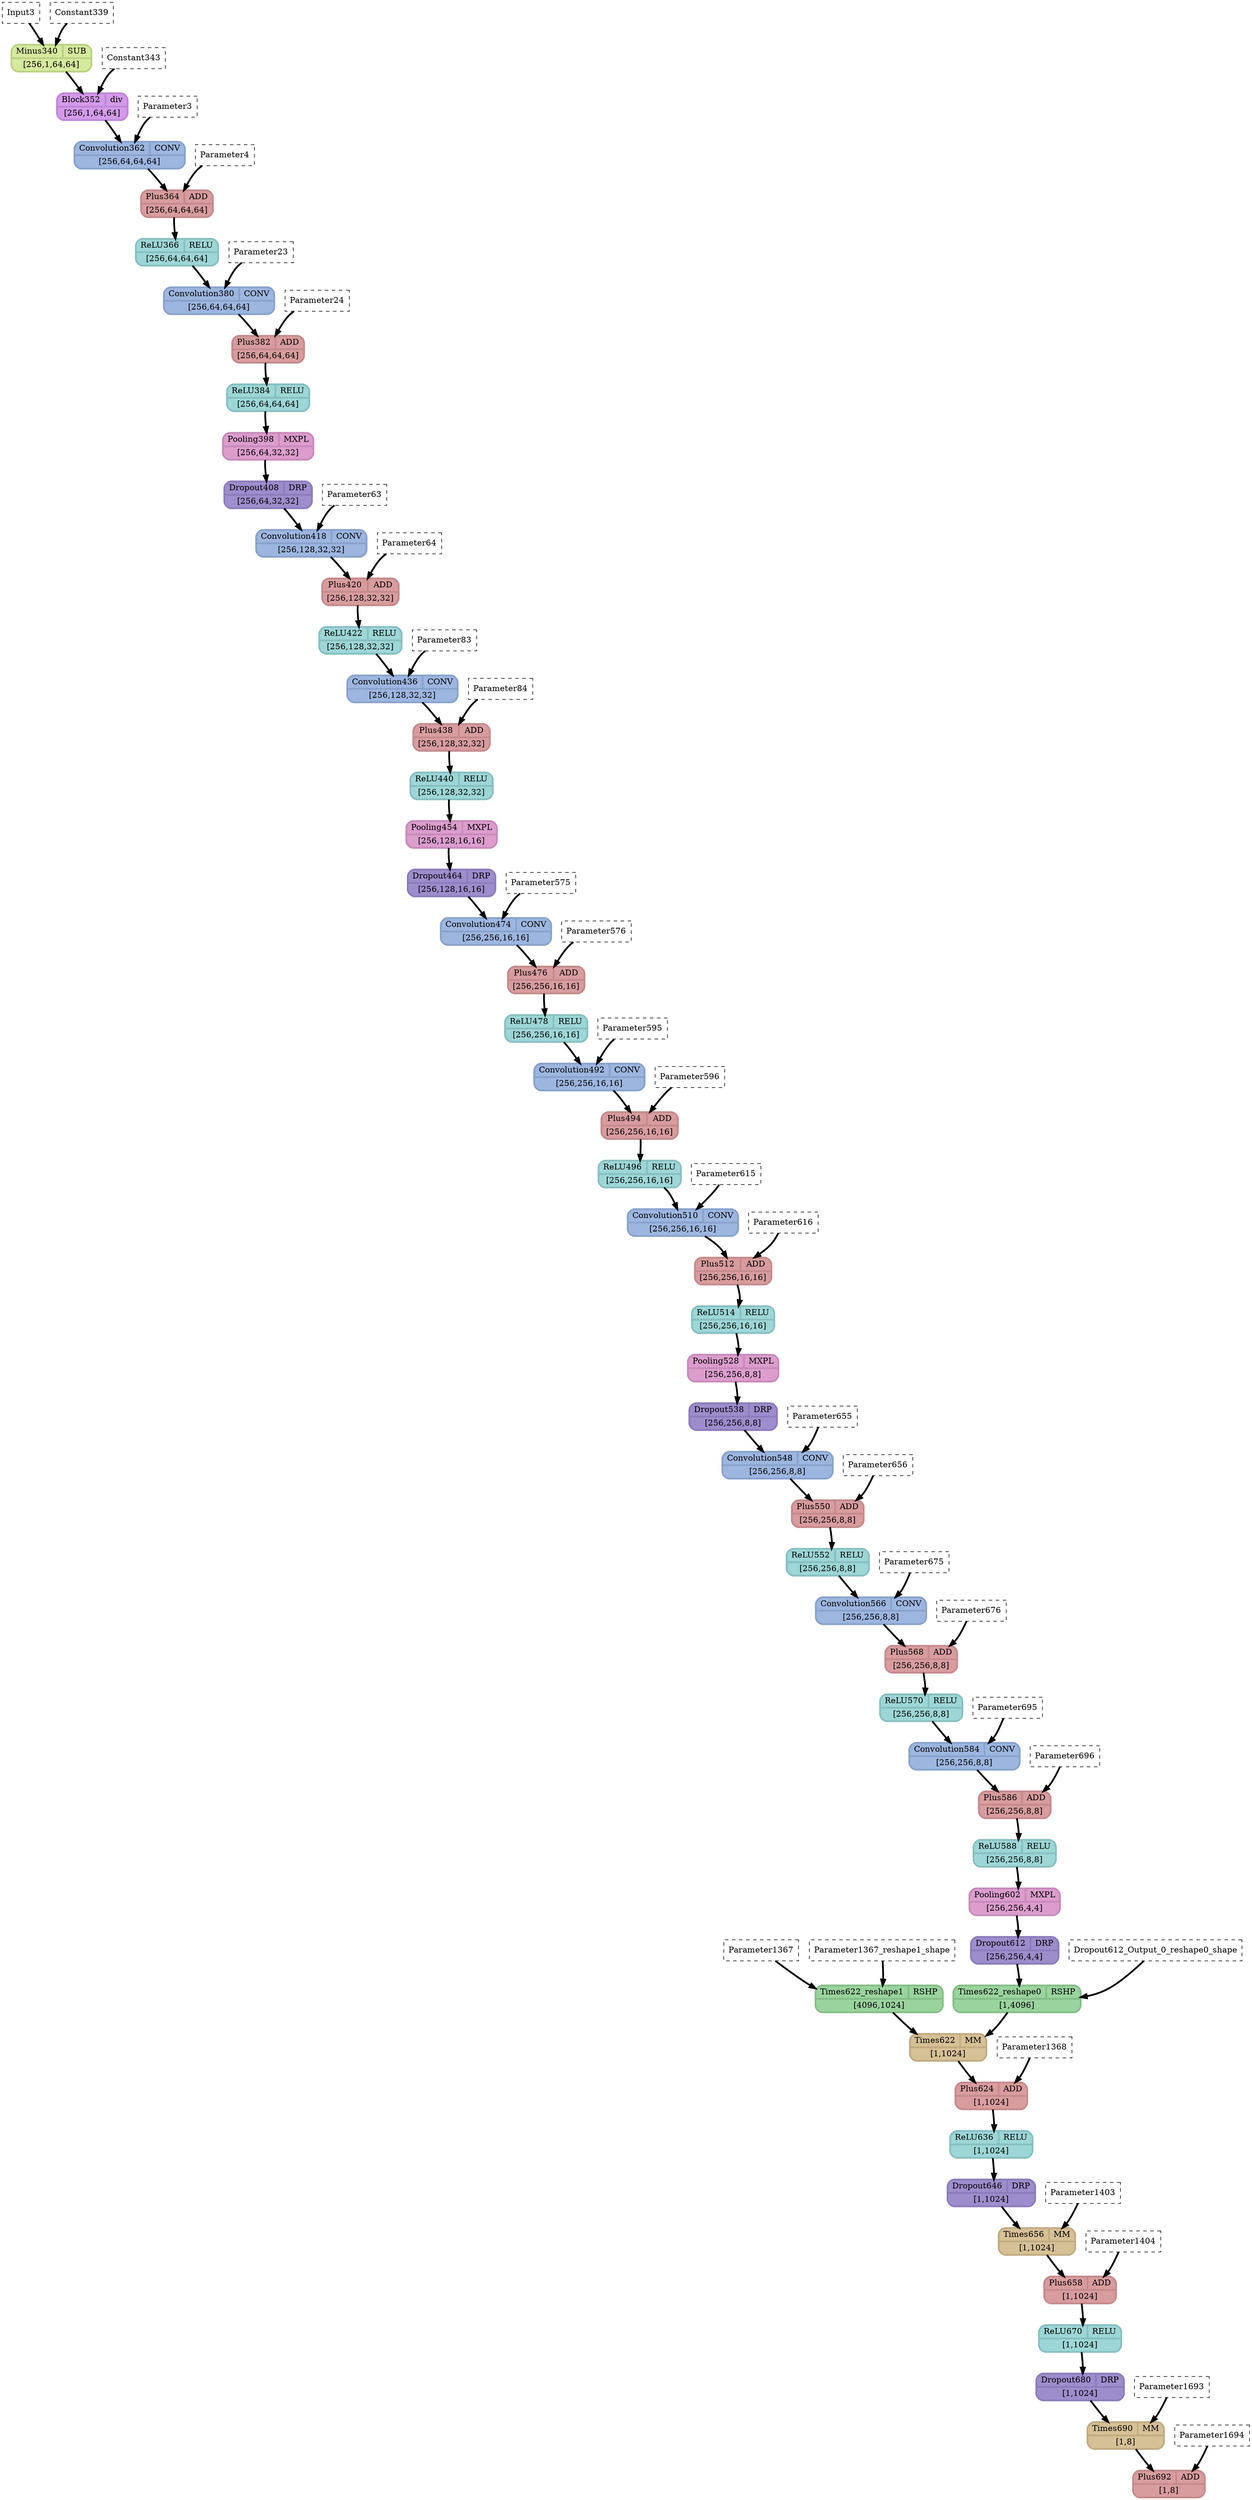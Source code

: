 strict digraph {
  graph [
    rankdir="TB"
    overlap=prism
    overlap_shrink=true
    splines=curved
  ];
  node [
    shape=Mrecord
  ];
  edge [
    penwidth=3
  ];

  // Node definitions.
  "Parameter1367" [
    id=0
    name="Parameter1367"
    type=constant_input
    label="Parameter1367"
    inputs=""
    outputs=""
    shape=box
    style="filled,dashed"
    fillcolor="white"
  ];
  "Parameter1367_reshape1_shape" [
    id=1
    name="Parameter1367_reshape1_shape"
    type=constant_input
    label="Parameter1367_reshape1_shape"
    inputs=""
    outputs=""
    shape=box
    style="filled,dashed"
    fillcolor="white"
  ];
  "Parameter1367_reshape1" [
    id=2
    name="Parameter1367_reshape1"
    type=Reshape
    label="{ {Times622_reshape1  | RSHP} | [4096,1024] }"
    inputs="Parameter1367;Parameter1367_reshape1_shape"
    outputs="Parameter1367_reshape1"
    penwidth=3
    style=filled
    color="#85bd89"
    fontcolor="#000000"
    fillcolor="#9ad39d"
  ];
  "Input3" [
    id=3
    name="Input3"
    type=constant_input
    label="Input3"
    inputs=""
    outputs=""
    shape=box
    style="filled,dashed"
    fillcolor="white"
  ];
  "Constant339" [
    id=4
    name="Constant339"
    type=constant_input
    label="Constant339"
    inputs=""
    outputs=""
    shape=box
    style="filled,dashed"
    fillcolor="white"
  ];
  "Minus340_Output_0" [
    id=5
    name="Minus340_Output_0"
    type=Sub
    label="{ {Minus340  | SUB} | [256,1,64,64] }"
    inputs="Input3;Constant339"
    outputs="Minus340_Output_0"
    penwidth=3
    style=filled
    color="#bcd185"
    fontcolor="#000000"
    fillcolor="#d5ea9d"
  ];
  "Constant343" [
    id=6
    name="Constant343"
    type=constant_input
    label="Constant343"
    inputs=""
    outputs=""
    shape=box
    style="filled,dashed"
    fillcolor="white"
  ];
  "Block352_Output_0" [
    id=7
    name="Block352_Output_0"
    type=Div
    label="{ {Block352  | div} | [256,1,64,64] }"
    inputs="Minus340_Output_0;Constant343"
    outputs="Block352_Output_0"
    penwidth=3
    style=filled
    color="#be87d6"
    fontcolor="#000000"
    fillcolor="#d39aea"
  ];
  "Parameter3" [
    id=8
    name="Parameter3"
    type=constant_input
    label="Parameter3"
    inputs=""
    outputs=""
    shape=box
    style="filled,dashed"
    fillcolor="white"
  ];
  "Convolution362_Output_0" [
    id=9
    name="Convolution362_Output_0"
    type=Conv
    label="{ {Convolution362  | CONV} | [256,64,64,64] }"
    inputs="Block352_Output_0;Parameter3"
    outputs="Convolution362_Output_0"
    penwidth=3
    style=filled
    color="#88a2cb"
    fontcolor="#000000"
    fillcolor="#9cb6e0"
  ];
  "Parameter4" [
    id=10
    name="Parameter4"
    type=constant_input
    label="Parameter4"
    inputs=""
    outputs=""
    shape=box
    style="filled,dashed"
    fillcolor="white"
  ];
  "Plus364_Output_0" [
    id=11
    name="Plus364_Output_0"
    type=Add
    label="{ {Plus364  | ADD} | [256,64,64,64] }"
    inputs="Convolution362_Output_0;Parameter4"
    outputs="Plus364_Output_0"
    penwidth=3
    style=filled
    color="#c48a8c"
    fontcolor="#000000"
    fillcolor="#d89c9f"
  ];
  "ReLU366_Output_0" [
    id=12
    name="ReLU366_Output_0"
    type=Relu
    label="{ {ReLU366  | RELU} | [256,64,64,64] }"
    inputs="Plus364_Output_0"
    outputs="ReLU366_Output_0"
    penwidth=3
    style=filled
    color="#87bfc0"
    fontcolor="#000000"
    fillcolor="#9dd6d7"
  ];
  "Parameter23" [
    id=13
    name="Parameter23"
    type=constant_input
    label="Parameter23"
    inputs=""
    outputs=""
    shape=box
    style="filled,dashed"
    fillcolor="white"
  ];
  "Convolution380_Output_0" [
    id=14
    name="Convolution380_Output_0"
    type=Conv
    label="{ {Convolution380  | CONV} | [256,64,64,64] }"
    inputs="ReLU366_Output_0;Parameter23"
    outputs="Convolution380_Output_0"
    penwidth=3
    style=filled
    color="#88a2cb"
    fontcolor="#000000"
    fillcolor="#9cb6e0"
  ];
  "Parameter24" [
    id=15
    name="Parameter24"
    type=constant_input
    label="Parameter24"
    inputs=""
    outputs=""
    shape=box
    style="filled,dashed"
    fillcolor="white"
  ];
  "Plus382_Output_0" [
    id=16
    name="Plus382_Output_0"
    type=Add
    label="{ {Plus382  | ADD} | [256,64,64,64] }"
    inputs="Convolution380_Output_0;Parameter24"
    outputs="Plus382_Output_0"
    penwidth=3
    style=filled
    color="#c48a8c"
    fontcolor="#000000"
    fillcolor="#d89c9f"
  ];
  "ReLU384_Output_0" [
    id=17
    name="ReLU384_Output_0"
    type=Relu
    label="{ {ReLU384  | RELU} | [256,64,64,64] }"
    inputs="Plus382_Output_0"
    outputs="ReLU384_Output_0"
    penwidth=3
    style=filled
    color="#87bfc0"
    fontcolor="#000000"
    fillcolor="#9dd6d7"
  ];
  "Pooling398_Output_0" [
    id=18
    name="Pooling398_Output_0"
    type=MaxPool
    label="{ {Pooling398  | MXPL} | [256,64,32,32] }"
    inputs="ReLU384_Output_0"
    outputs="Pooling398_Output_0"
    penwidth=3
    style=filled
    color="#c78ab9"
    fontcolor="#000000"
    fillcolor="#dc9dcd"
  ];
  "Dropout408_Output_0" [
    id=19
    name="Dropout408_Output_0"
    type=Dropout
    label="{ {Dropout408  | DRP} | [256,64,32,32] }"
    inputs="Pooling398_Output_0"
    outputs="Dropout408_Output_0"
    penwidth=3
    style=filled
    color="#8b7dbb"
    fontcolor="#000000"
    fillcolor="#9c8dcc"
  ];
  "Parameter63" [
    id=20
    name="Parameter63"
    type=constant_input
    label="Parameter63"
    inputs=""
    outputs=""
    shape=box
    style="filled,dashed"
    fillcolor="white"
  ];
  "Convolution418_Output_0" [
    id=21
    name="Convolution418_Output_0"
    type=Conv
    label="{ {Convolution418  | CONV} | [256,128,32,32] }"
    inputs="Dropout408_Output_0;Parameter63"
    outputs="Convolution418_Output_0"
    penwidth=3
    style=filled
    color="#88a2cb"
    fontcolor="#000000"
    fillcolor="#9cb6e0"
  ];
  "Parameter64" [
    id=22
    name="Parameter64"
    type=constant_input
    label="Parameter64"
    inputs=""
    outputs=""
    shape=box
    style="filled,dashed"
    fillcolor="white"
  ];
  "Plus420_Output_0" [
    id=23
    name="Plus420_Output_0"
    type=Add
    label="{ {Plus420  | ADD} | [256,128,32,32] }"
    inputs="Convolution418_Output_0;Parameter64"
    outputs="Plus420_Output_0"
    penwidth=3
    style=filled
    color="#c48a8c"
    fontcolor="#000000"
    fillcolor="#d89c9f"
  ];
  "ReLU422_Output_0" [
    id=24
    name="ReLU422_Output_0"
    type=Relu
    label="{ {ReLU422  | RELU} | [256,128,32,32] }"
    inputs="Plus420_Output_0"
    outputs="ReLU422_Output_0"
    penwidth=3
    style=filled
    color="#87bfc0"
    fontcolor="#000000"
    fillcolor="#9dd6d7"
  ];
  "Parameter83" [
    id=25
    name="Parameter83"
    type=constant_input
    label="Parameter83"
    inputs=""
    outputs=""
    shape=box
    style="filled,dashed"
    fillcolor="white"
  ];
  "Convolution436_Output_0" [
    id=26
    name="Convolution436_Output_0"
    type=Conv
    label="{ {Convolution436  | CONV} | [256,128,32,32] }"
    inputs="ReLU422_Output_0;Parameter83"
    outputs="Convolution436_Output_0"
    penwidth=3
    style=filled
    color="#88a2cb"
    fontcolor="#000000"
    fillcolor="#9cb6e0"
  ];
  "Parameter84" [
    id=27
    name="Parameter84"
    type=constant_input
    label="Parameter84"
    inputs=""
    outputs=""
    shape=box
    style="filled,dashed"
    fillcolor="white"
  ];
  "Plus438_Output_0" [
    id=28
    name="Plus438_Output_0"
    type=Add
    label="{ {Plus438  | ADD} | [256,128,32,32] }"
    inputs="Convolution436_Output_0;Parameter84"
    outputs="Plus438_Output_0"
    penwidth=3
    style=filled
    color="#c48a8c"
    fontcolor="#000000"
    fillcolor="#d89c9f"
  ];
  "ReLU440_Output_0" [
    id=29
    name="ReLU440_Output_0"
    type=Relu
    label="{ {ReLU440  | RELU} | [256,128,32,32] }"
    inputs="Plus438_Output_0"
    outputs="ReLU440_Output_0"
    penwidth=3
    style=filled
    color="#87bfc0"
    fontcolor="#000000"
    fillcolor="#9dd6d7"
  ];
  "Pooling454_Output_0" [
    id=30
    name="Pooling454_Output_0"
    type=MaxPool
    label="{ {Pooling454  | MXPL} | [256,128,16,16] }"
    inputs="ReLU440_Output_0"
    outputs="Pooling454_Output_0"
    penwidth=3
    style=filled
    color="#c78ab9"
    fontcolor="#000000"
    fillcolor="#dc9dcd"
  ];
  "Dropout464_Output_0" [
    id=31
    name="Dropout464_Output_0"
    type=Dropout
    label="{ {Dropout464  | DRP} | [256,128,16,16] }"
    inputs="Pooling454_Output_0"
    outputs="Dropout464_Output_0"
    penwidth=3
    style=filled
    color="#8b7dbb"
    fontcolor="#000000"
    fillcolor="#9c8dcc"
  ];
  "Parameter575" [
    id=32
    name="Parameter575"
    type=constant_input
    label="Parameter575"
    inputs=""
    outputs=""
    shape=box
    style="filled,dashed"
    fillcolor="white"
  ];
  "Convolution474_Output_0" [
    id=33
    name="Convolution474_Output_0"
    type=Conv
    label="{ {Convolution474  | CONV} | [256,256,16,16] }"
    inputs="Dropout464_Output_0;Parameter575"
    outputs="Convolution474_Output_0"
    penwidth=3
    style=filled
    color="#88a2cb"
    fontcolor="#000000"
    fillcolor="#9cb6e0"
  ];
  "Parameter576" [
    id=34
    name="Parameter576"
    type=constant_input
    label="Parameter576"
    inputs=""
    outputs=""
    shape=box
    style="filled,dashed"
    fillcolor="white"
  ];
  "Plus476_Output_0" [
    id=35
    name="Plus476_Output_0"
    type=Add
    label="{ {Plus476  | ADD} | [256,256,16,16] }"
    inputs="Convolution474_Output_0;Parameter576"
    outputs="Plus476_Output_0"
    penwidth=3
    style=filled
    color="#c48a8c"
    fontcolor="#000000"
    fillcolor="#d89c9f"
  ];
  "ReLU478_Output_0" [
    id=36
    name="ReLU478_Output_0"
    type=Relu
    label="{ {ReLU478  | RELU} | [256,256,16,16] }"
    inputs="Plus476_Output_0"
    outputs="ReLU478_Output_0"
    penwidth=3
    style=filled
    color="#87bfc0"
    fontcolor="#000000"
    fillcolor="#9dd6d7"
  ];
  "Parameter595" [
    id=37
    name="Parameter595"
    type=constant_input
    label="Parameter595"
    inputs=""
    outputs=""
    shape=box
    style="filled,dashed"
    fillcolor="white"
  ];
  "Convolution492_Output_0" [
    id=38
    name="Convolution492_Output_0"
    type=Conv
    label="{ {Convolution492  | CONV} | [256,256,16,16] }"
    inputs="ReLU478_Output_0;Parameter595"
    outputs="Convolution492_Output_0"
    penwidth=3
    style=filled
    color="#88a2cb"
    fontcolor="#000000"
    fillcolor="#9cb6e0"
  ];
  "Parameter596" [
    id=39
    name="Parameter596"
    type=constant_input
    label="Parameter596"
    inputs=""
    outputs=""
    shape=box
    style="filled,dashed"
    fillcolor="white"
  ];
  "Plus494_Output_0" [
    id=40
    name="Plus494_Output_0"
    type=Add
    label="{ {Plus494  | ADD} | [256,256,16,16] }"
    inputs="Convolution492_Output_0;Parameter596"
    outputs="Plus494_Output_0"
    penwidth=3
    style=filled
    color="#c48a8c"
    fontcolor="#000000"
    fillcolor="#d89c9f"
  ];
  "ReLU496_Output_0" [
    id=41
    name="ReLU496_Output_0"
    type=Relu
    label="{ {ReLU496  | RELU} | [256,256,16,16] }"
    inputs="Plus494_Output_0"
    outputs="ReLU496_Output_0"
    penwidth=3
    style=filled
    color="#87bfc0"
    fontcolor="#000000"
    fillcolor="#9dd6d7"
  ];
  "Parameter615" [
    id=42
    name="Parameter615"
    type=constant_input
    label="Parameter615"
    inputs=""
    outputs=""
    shape=box
    style="filled,dashed"
    fillcolor="white"
  ];
  "Convolution510_Output_0" [
    id=43
    name="Convolution510_Output_0"
    type=Conv
    label="{ {Convolution510  | CONV} | [256,256,16,16] }"
    inputs="ReLU496_Output_0;Parameter615"
    outputs="Convolution510_Output_0"
    penwidth=3
    style=filled
    color="#88a2cb"
    fontcolor="#000000"
    fillcolor="#9cb6e0"
  ];
  "Parameter616" [
    id=44
    name="Parameter616"
    type=constant_input
    label="Parameter616"
    inputs=""
    outputs=""
    shape=box
    style="filled,dashed"
    fillcolor="white"
  ];
  "Plus512_Output_0" [
    id=45
    name="Plus512_Output_0"
    type=Add
    label="{ {Plus512  | ADD} | [256,256,16,16] }"
    inputs="Convolution510_Output_0;Parameter616"
    outputs="Plus512_Output_0"
    penwidth=3
    style=filled
    color="#c48a8c"
    fontcolor="#000000"
    fillcolor="#d89c9f"
  ];
  "ReLU514_Output_0" [
    id=46
    name="ReLU514_Output_0"
    type=Relu
    label="{ {ReLU514  | RELU} | [256,256,16,16] }"
    inputs="Plus512_Output_0"
    outputs="ReLU514_Output_0"
    penwidth=3
    style=filled
    color="#87bfc0"
    fontcolor="#000000"
    fillcolor="#9dd6d7"
  ];
  "Pooling528_Output_0" [
    id=47
    name="Pooling528_Output_0"
    type=MaxPool
    label="{ {Pooling528  | MXPL} | [256,256,8,8] }"
    inputs="ReLU514_Output_0"
    outputs="Pooling528_Output_0"
    penwidth=3
    style=filled
    color="#c78ab9"
    fontcolor="#000000"
    fillcolor="#dc9dcd"
  ];
  "Dropout538_Output_0" [
    id=48
    name="Dropout538_Output_0"
    type=Dropout
    label="{ {Dropout538  | DRP} | [256,256,8,8] }"
    inputs="Pooling528_Output_0"
    outputs="Dropout538_Output_0"
    penwidth=3
    style=filled
    color="#8b7dbb"
    fontcolor="#000000"
    fillcolor="#9c8dcc"
  ];
  "Parameter655" [
    id=49
    name="Parameter655"
    type=constant_input
    label="Parameter655"
    inputs=""
    outputs=""
    shape=box
    style="filled,dashed"
    fillcolor="white"
  ];
  "Convolution548_Output_0" [
    id=50
    name="Convolution548_Output_0"
    type=Conv
    label="{ {Convolution548  | CONV} | [256,256,8,8] }"
    inputs="Dropout538_Output_0;Parameter655"
    outputs="Convolution548_Output_0"
    penwidth=3
    style=filled
    color="#88a2cb"
    fontcolor="#000000"
    fillcolor="#9cb6e0"
  ];
  "Parameter656" [
    id=51
    name="Parameter656"
    type=constant_input
    label="Parameter656"
    inputs=""
    outputs=""
    shape=box
    style="filled,dashed"
    fillcolor="white"
  ];
  "Plus550_Output_0" [
    id=52
    name="Plus550_Output_0"
    type=Add
    label="{ {Plus550  | ADD} | [256,256,8,8] }"
    inputs="Convolution548_Output_0;Parameter656"
    outputs="Plus550_Output_0"
    penwidth=3
    style=filled
    color="#c48a8c"
    fontcolor="#000000"
    fillcolor="#d89c9f"
  ];
  "ReLU552_Output_0" [
    id=53
    name="ReLU552_Output_0"
    type=Relu
    label="{ {ReLU552  | RELU} | [256,256,8,8] }"
    inputs="Plus550_Output_0"
    outputs="ReLU552_Output_0"
    penwidth=3
    style=filled
    color="#87bfc0"
    fontcolor="#000000"
    fillcolor="#9dd6d7"
  ];
  "Parameter675" [
    id=54
    name="Parameter675"
    type=constant_input
    label="Parameter675"
    inputs=""
    outputs=""
    shape=box
    style="filled,dashed"
    fillcolor="white"
  ];
  "Convolution566_Output_0" [
    id=55
    name="Convolution566_Output_0"
    type=Conv
    label="{ {Convolution566  | CONV} | [256,256,8,8] }"
    inputs="ReLU552_Output_0;Parameter675"
    outputs="Convolution566_Output_0"
    penwidth=3
    style=filled
    color="#88a2cb"
    fontcolor="#000000"
    fillcolor="#9cb6e0"
  ];
  "Parameter676" [
    id=56
    name="Parameter676"
    type=constant_input
    label="Parameter676"
    inputs=""
    outputs=""
    shape=box
    style="filled,dashed"
    fillcolor="white"
  ];
  "Plus568_Output_0" [
    id=57
    name="Plus568_Output_0"
    type=Add
    label="{ {Plus568  | ADD} | [256,256,8,8] }"
    inputs="Convolution566_Output_0;Parameter676"
    outputs="Plus568_Output_0"
    penwidth=3
    style=filled
    color="#c48a8c"
    fontcolor="#000000"
    fillcolor="#d89c9f"
  ];
  "ReLU570_Output_0" [
    id=58
    name="ReLU570_Output_0"
    type=Relu
    label="{ {ReLU570  | RELU} | [256,256,8,8] }"
    inputs="Plus568_Output_0"
    outputs="ReLU570_Output_0"
    penwidth=3
    style=filled
    color="#87bfc0"
    fontcolor="#000000"
    fillcolor="#9dd6d7"
  ];
  "Parameter695" [
    id=59
    name="Parameter695"
    type=constant_input
    label="Parameter695"
    inputs=""
    outputs=""
    shape=box
    style="filled,dashed"
    fillcolor="white"
  ];
  "Convolution584_Output_0" [
    id=60
    name="Convolution584_Output_0"
    type=Conv
    label="{ {Convolution584  | CONV} | [256,256,8,8] }"
    inputs="ReLU570_Output_0;Parameter695"
    outputs="Convolution584_Output_0"
    penwidth=3
    style=filled
    color="#88a2cb"
    fontcolor="#000000"
    fillcolor="#9cb6e0"
  ];
  "Parameter696" [
    id=61
    name="Parameter696"
    type=constant_input
    label="Parameter696"
    inputs=""
    outputs=""
    shape=box
    style="filled,dashed"
    fillcolor="white"
  ];
  "Plus586_Output_0" [
    id=62
    name="Plus586_Output_0"
    type=Add
    label="{ {Plus586  | ADD} | [256,256,8,8] }"
    inputs="Convolution584_Output_0;Parameter696"
    outputs="Plus586_Output_0"
    penwidth=3
    style=filled
    color="#c48a8c"
    fontcolor="#000000"
    fillcolor="#d89c9f"
  ];
  "ReLU588_Output_0" [
    id=63
    name="ReLU588_Output_0"
    type=Relu
    label="{ {ReLU588  | RELU} | [256,256,8,8] }"
    inputs="Plus586_Output_0"
    outputs="ReLU588_Output_0"
    penwidth=3
    style=filled
    color="#87bfc0"
    fontcolor="#000000"
    fillcolor="#9dd6d7"
  ];
  "Pooling602_Output_0" [
    id=64
    name="Pooling602_Output_0"
    type=MaxPool
    label="{ {Pooling602  | MXPL} | [256,256,4,4] }"
    inputs="ReLU588_Output_0"
    outputs="Pooling602_Output_0"
    penwidth=3
    style=filled
    color="#c78ab9"
    fontcolor="#000000"
    fillcolor="#dc9dcd"
  ];
  "Dropout612_Output_0" [
    id=65
    name="Dropout612_Output_0"
    type=Dropout
    label="{ {Dropout612  | DRP} | [256,256,4,4] }"
    inputs="Pooling602_Output_0"
    outputs="Dropout612_Output_0"
    penwidth=3
    style=filled
    color="#8b7dbb"
    fontcolor="#000000"
    fillcolor="#9c8dcc"
  ];
  "Dropout612_Output_0_reshape0_shape" [
    id=66
    name="Dropout612_Output_0_reshape0_shape"
    type=constant_input
    label="Dropout612_Output_0_reshape0_shape"
    inputs=""
    outputs=""
    shape=box
    style="filled,dashed"
    fillcolor="white"
  ];
  "Dropout612_Output_0_reshape0" [
    id=67
    name="Dropout612_Output_0_reshape0"
    type=Reshape
    label="{ {Times622_reshape0  | RSHP} | [1,4096] }"
    inputs="Dropout612_Output_0;Dropout612_Output_0_reshape0_shape"
    outputs="Dropout612_Output_0_reshape0"
    penwidth=3
    style=filled
    color="#85bd89"
    fontcolor="#000000"
    fillcolor="#9ad39d"
  ];
  "Times622_Output_0" [
    id=68
    name="Times622_Output_0"
    type=MatMul
    label="{ {Times622  | MM} | [1,1024] }"
    inputs="Dropout612_Output_0_reshape0;Parameter1367_reshape1"
    outputs="Times622_Output_0"
    penwidth=3
    style=filled
    color="#c0ab81"
    fontcolor="#000000"
    fillcolor="#d6c096"
  ];
  "Parameter1368" [
    id=69
    name="Parameter1368"
    type=constant_input
    label="Parameter1368"
    inputs=""
    outputs=""
    shape=box
    style="filled,dashed"
    fillcolor="white"
  ];
  "Plus624_Output_0" [
    id=70
    name="Plus624_Output_0"
    type=Add
    label="{ {Plus624  | ADD} | [1,1024] }"
    inputs="Times622_Output_0;Parameter1368"
    outputs="Plus624_Output_0"
    penwidth=3
    style=filled
    color="#c48a8c"
    fontcolor="#000000"
    fillcolor="#d89c9f"
  ];
  "ReLU636_Output_0" [
    id=71
    name="ReLU636_Output_0"
    type=Relu
    label="{ {ReLU636  | RELU} | [1,1024] }"
    inputs="Plus624_Output_0"
    outputs="ReLU636_Output_0"
    penwidth=3
    style=filled
    color="#87bfc0"
    fontcolor="#000000"
    fillcolor="#9dd6d7"
  ];
  "Dropout646_Output_0" [
    id=72
    name="Dropout646_Output_0"
    type=Dropout
    label="{ {Dropout646  | DRP} | [1,1024] }"
    inputs="ReLU636_Output_0"
    outputs="Dropout646_Output_0"
    penwidth=3
    style=filled
    color="#8b7dbb"
    fontcolor="#000000"
    fillcolor="#9c8dcc"
  ];
  "Parameter1403" [
    id=73
    name="Parameter1403"
    type=constant_input
    label="Parameter1403"
    inputs=""
    outputs=""
    shape=box
    style="filled,dashed"
    fillcolor="white"
  ];
  "Times656_Output_0" [
    id=74
    name="Times656_Output_0"
    type=MatMul
    label="{ {Times656  | MM} | [1,1024] }"
    inputs="Dropout646_Output_0;Parameter1403"
    outputs="Times656_Output_0"
    penwidth=3
    style=filled
    color="#c0ab81"
    fontcolor="#000000"
    fillcolor="#d6c096"
  ];
  "Parameter1404" [
    id=75
    name="Parameter1404"
    type=constant_input
    label="Parameter1404"
    inputs=""
    outputs=""
    shape=box
    style="filled,dashed"
    fillcolor="white"
  ];
  "Plus658_Output_0" [
    id=76
    name="Plus658_Output_0"
    type=Add
    label="{ {Plus658  | ADD} | [1,1024] }"
    inputs="Times656_Output_0;Parameter1404"
    outputs="Plus658_Output_0"
    penwidth=3
    style=filled
    color="#c48a8c"
    fontcolor="#000000"
    fillcolor="#d89c9f"
  ];
  "ReLU670_Output_0" [
    id=77
    name="ReLU670_Output_0"
    type=Relu
    label="{ {ReLU670  | RELU} | [1,1024] }"
    inputs="Plus658_Output_0"
    outputs="ReLU670_Output_0"
    penwidth=3
    style=filled
    color="#87bfc0"
    fontcolor="#000000"
    fillcolor="#9dd6d7"
  ];
  "Dropout680_Output_0" [
    id=78
    name="Dropout680_Output_0"
    type=Dropout
    label="{ {Dropout680  | DRP} | [1,1024] }"
    inputs="ReLU670_Output_0"
    outputs="Dropout680_Output_0"
    penwidth=3
    style=filled
    color="#8b7dbb"
    fontcolor="#000000"
    fillcolor="#9c8dcc"
  ];
  "Parameter1693" [
    id=79
    name="Parameter1693"
    type=constant_input
    label="Parameter1693"
    inputs=""
    outputs=""
    shape=box
    style="filled,dashed"
    fillcolor="white"
  ];
  "Times690_Output_0" [
    id=80
    name="Times690_Output_0"
    type=MatMul
    label="{ {Times690  | MM} | [1,8] }"
    inputs="Dropout680_Output_0;Parameter1693"
    outputs="Times690_Output_0"
    penwidth=3
    style=filled
    color="#c0ab81"
    fontcolor="#000000"
    fillcolor="#d6c096"
  ];
  "Parameter1694" [
    id=81
    name="Parameter1694"
    type=constant_input
    label="Parameter1694"
    inputs=""
    outputs=""
    shape=box
    style="filled,dashed"
    fillcolor="white"
  ];
  "Plus692_Output_0" [
    id=82
    name="Plus692_Output_0"
    type=Add
    label="{ {Plus692  | ADD} | [1,8] }"
    inputs="Times690_Output_0;Parameter1694"
    outputs="Plus692_Output_0"
    penwidth=3
    style=filled
    color="#c48a8c"
    fontcolor="#000000"
    fillcolor="#d89c9f"
  ];

  // Edge definitions.
  "Parameter1367" -> "Parameter1367_reshape1";
  "Parameter1367_reshape1_shape" -> "Parameter1367_reshape1";
  "Parameter1367_reshape1" -> "Times622_Output_0";
  "Input3" -> "Minus340_Output_0";
  "Constant339" -> "Minus340_Output_0";
  "Minus340_Output_0" -> "Block352_Output_0";
  "Constant343" -> "Block352_Output_0";
  "Block352_Output_0" -> "Convolution362_Output_0";
  "Parameter3" -> "Convolution362_Output_0";
  "Convolution362_Output_0" -> "Plus364_Output_0";
  "Parameter4" -> "Plus364_Output_0";
  "Plus364_Output_0" -> "ReLU366_Output_0";
  "ReLU366_Output_0" -> "Convolution380_Output_0";
  "Parameter23" -> "Convolution380_Output_0";
  "Convolution380_Output_0" -> "Plus382_Output_0";
  "Parameter24" -> "Plus382_Output_0";
  "Plus382_Output_0" -> "ReLU384_Output_0";
  "ReLU384_Output_0" -> "Pooling398_Output_0";
  "Pooling398_Output_0" -> "Dropout408_Output_0";
  "Dropout408_Output_0" -> "Convolution418_Output_0";
  "Parameter63" -> "Convolution418_Output_0";
  "Convolution418_Output_0" -> "Plus420_Output_0";
  "Parameter64" -> "Plus420_Output_0";
  "Plus420_Output_0" -> "ReLU422_Output_0";
  "ReLU422_Output_0" -> "Convolution436_Output_0";
  "Parameter83" -> "Convolution436_Output_0";
  "Convolution436_Output_0" -> "Plus438_Output_0";
  "Parameter84" -> "Plus438_Output_0";
  "Plus438_Output_0" -> "ReLU440_Output_0";
  "ReLU440_Output_0" -> "Pooling454_Output_0";
  "Pooling454_Output_0" -> "Dropout464_Output_0";
  "Dropout464_Output_0" -> "Convolution474_Output_0";
  "Parameter575" -> "Convolution474_Output_0";
  "Convolution474_Output_0" -> "Plus476_Output_0";
  "Parameter576" -> "Plus476_Output_0";
  "Plus476_Output_0" -> "ReLU478_Output_0";
  "ReLU478_Output_0" -> "Convolution492_Output_0";
  "Parameter595" -> "Convolution492_Output_0";
  "Convolution492_Output_0" -> "Plus494_Output_0";
  "Parameter596" -> "Plus494_Output_0";
  "Plus494_Output_0" -> "ReLU496_Output_0";
  "ReLU496_Output_0" -> "Convolution510_Output_0";
  "Parameter615" -> "Convolution510_Output_0";
  "Convolution510_Output_0" -> "Plus512_Output_0";
  "Parameter616" -> "Plus512_Output_0";
  "Plus512_Output_0" -> "ReLU514_Output_0";
  "ReLU514_Output_0" -> "Pooling528_Output_0";
  "Pooling528_Output_0" -> "Dropout538_Output_0";
  "Dropout538_Output_0" -> "Convolution548_Output_0";
  "Parameter655" -> "Convolution548_Output_0";
  "Convolution548_Output_0" -> "Plus550_Output_0";
  "Parameter656" -> "Plus550_Output_0";
  "Plus550_Output_0" -> "ReLU552_Output_0";
  "ReLU552_Output_0" -> "Convolution566_Output_0";
  "Parameter675" -> "Convolution566_Output_0";
  "Convolution566_Output_0" -> "Plus568_Output_0";
  "Parameter676" -> "Plus568_Output_0";
  "Plus568_Output_0" -> "ReLU570_Output_0";
  "ReLU570_Output_0" -> "Convolution584_Output_0";
  "Parameter695" -> "Convolution584_Output_0";
  "Convolution584_Output_0" -> "Plus586_Output_0";
  "Parameter696" -> "Plus586_Output_0";
  "Plus586_Output_0" -> "ReLU588_Output_0";
  "ReLU588_Output_0" -> "Pooling602_Output_0";
  "Pooling602_Output_0" -> "Dropout612_Output_0";
  "Dropout612_Output_0" -> "Dropout612_Output_0_reshape0";
  "Dropout612_Output_0_reshape0_shape" -> "Dropout612_Output_0_reshape0";
  "Dropout612_Output_0_reshape0" -> "Times622_Output_0";
  "Times622_Output_0" -> "Plus624_Output_0";
  "Parameter1368" -> "Plus624_Output_0";
  "Plus624_Output_0" -> "ReLU636_Output_0";
  "ReLU636_Output_0" -> "Dropout646_Output_0";
  "Dropout646_Output_0" -> "Times656_Output_0";
  "Parameter1403" -> "Times656_Output_0";
  "Times656_Output_0" -> "Plus658_Output_0";
  "Parameter1404" -> "Plus658_Output_0";
  "Plus658_Output_0" -> "ReLU670_Output_0";
  "ReLU670_Output_0" -> "Dropout680_Output_0";
  "Dropout680_Output_0" -> "Times690_Output_0";
  "Parameter1693" -> "Times690_Output_0";
  "Times690_Output_0" -> "Plus692_Output_0";
  "Parameter1694" -> "Plus692_Output_0";
}